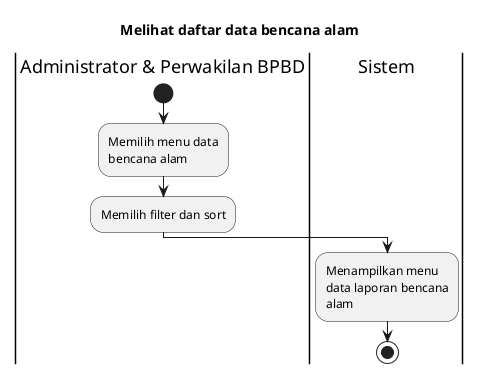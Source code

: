 @startuml UC-MGDISASTER-005 - Melihat daftar data bencana alam
skinparam wrapWidth 140

title Melihat daftar data bencana alam

|Administrator & Perwakilan BPBD|
start
:Memilih menu data bencana alam;
:Memilih filter dan sort;

|Sistem|
:Menampilkan menu data laporan bencana alam;

stop

@enduml